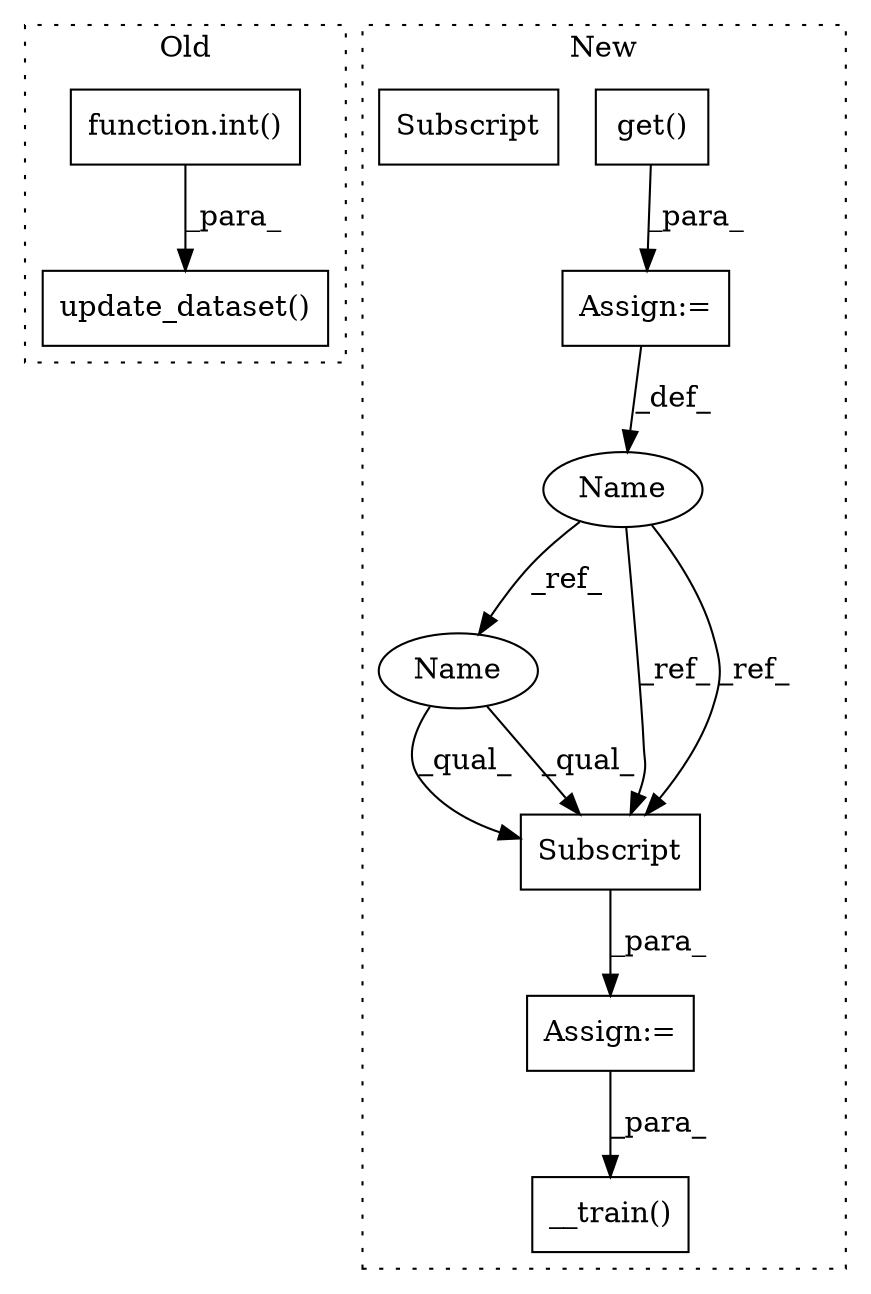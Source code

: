 digraph G {
subgraph cluster0 {
1 [label="update_dataset()" a="75" s="3093,3154" l="41,1" shape="box"];
4 [label="function.int()" a="75" s="3134,3153" l="4,1" shape="box"];
label = "Old";
style="dotted";
}
subgraph cluster1 {
2 [label="get()" a="75" s="2695,2747" l="15,1" shape="box"];
3 [label="__train()" a="75" s="3554,3623" l="13,1" shape="box"];
5 [label="Assign:=" a="68" s="2829" l="3" shape="box"];
6 [label="Name" a="87" s="2677" l="15" shape="ellipse"];
7 [label="Subscript" a="63" s="2832,0" l="36,0" shape="box"];
8 [label="Assign:=" a="68" s="2692" l="3" shape="box"];
9 [label="Name" a="87" s="2832" l="15" shape="ellipse"];
10 [label="Subscript" a="63" s="2832,0" l="36,0" shape="box"];
label = "New";
style="dotted";
}
2 -> 8 [label="_para_"];
4 -> 1 [label="_para_"];
5 -> 3 [label="_para_"];
6 -> 10 [label="_ref_"];
6 -> 10 [label="_ref_"];
6 -> 9 [label="_ref_"];
8 -> 6 [label="_def_"];
9 -> 10 [label="_qual_"];
9 -> 10 [label="_qual_"];
10 -> 5 [label="_para_"];
}